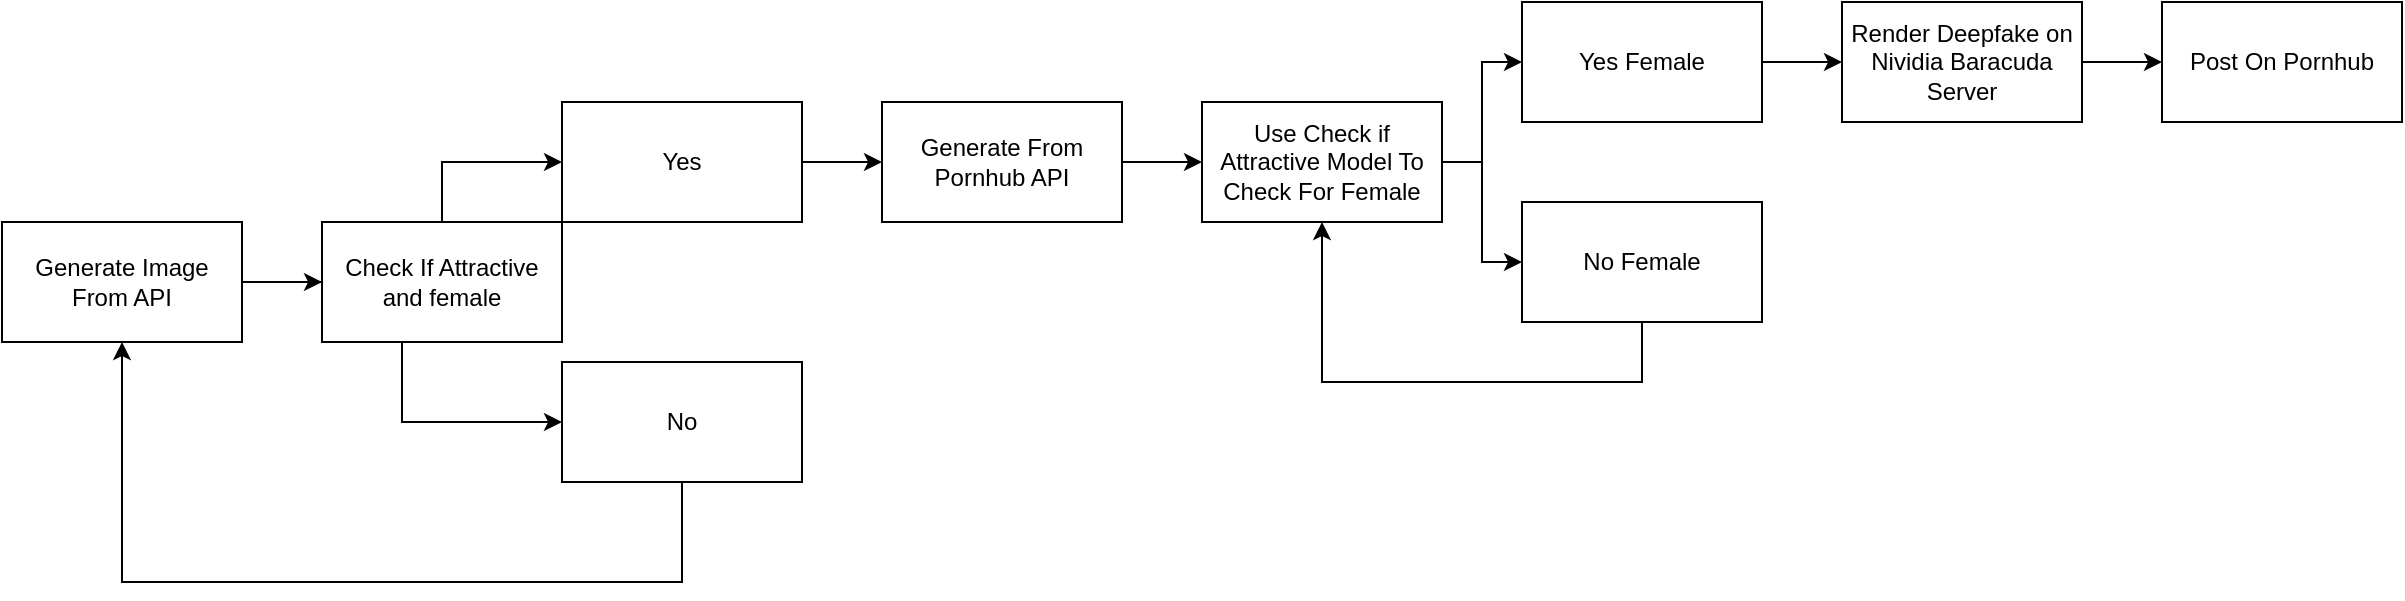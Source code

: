 <mxfile version="15.8.3" type="github"><diagram id="AfkU9fOgdGqHwDMZd279" name="Page-1"><mxGraphModel dx="985" dy="610" grid="1" gridSize="10" guides="1" tooltips="1" connect="1" arrows="1" fold="1" page="1" pageScale="1" pageWidth="850" pageHeight="1100" math="0" shadow="0"><root><mxCell id="0"/><mxCell id="1" parent="0"/><mxCell id="RJGByyc4OxPouhSjCgzr-3" style="edgeStyle=orthogonalEdgeStyle;rounded=0;orthogonalLoop=1;jettySize=auto;html=1;entryX=0;entryY=0.5;entryDx=0;entryDy=0;" parent="1" source="RJGByyc4OxPouhSjCgzr-1" target="RJGByyc4OxPouhSjCgzr-2" edge="1"><mxGeometry relative="1" as="geometry"/></mxCell><mxCell id="RJGByyc4OxPouhSjCgzr-7" style="edgeStyle=orthogonalEdgeStyle;rounded=0;orthogonalLoop=1;jettySize=auto;html=1;entryX=0;entryY=0.5;entryDx=0;entryDy=0;" parent="1" source="RJGByyc4OxPouhSjCgzr-1" target="RJGByyc4OxPouhSjCgzr-6" edge="1"><mxGeometry relative="1" as="geometry"/></mxCell><mxCell id="RJGByyc4OxPouhSjCgzr-1" value="Generate Image From API" style="rounded=0;whiteSpace=wrap;html=1;" parent="1" vertex="1"><mxGeometry x="160" y="210" width="120" height="60" as="geometry"/></mxCell><mxCell id="5vbVGEwH85Dv50LesLzM-4" style="edgeStyle=orthogonalEdgeStyle;rounded=0;orthogonalLoop=1;jettySize=auto;html=1;entryX=0;entryY=0.5;entryDx=0;entryDy=0;" parent="1" source="RJGByyc4OxPouhSjCgzr-2" target="5vbVGEwH85Dv50LesLzM-3" edge="1"><mxGeometry relative="1" as="geometry"/></mxCell><mxCell id="RJGByyc4OxPouhSjCgzr-2" value="Check If Attractive and female" style="rounded=0;whiteSpace=wrap;html=1;" parent="1" vertex="1"><mxGeometry x="320" y="210" width="120" height="60" as="geometry"/></mxCell><mxCell id="5vbVGEwH85Dv50LesLzM-2" style="edgeStyle=orthogonalEdgeStyle;rounded=0;orthogonalLoop=1;jettySize=auto;html=1;entryX=0.5;entryY=1;entryDx=0;entryDy=0;" parent="1" source="RJGByyc4OxPouhSjCgzr-6" target="RJGByyc4OxPouhSjCgzr-1" edge="1"><mxGeometry relative="1" as="geometry"><mxPoint x="220" y="450" as="targetPoint"/><Array as="points"><mxPoint x="500" y="390"/><mxPoint x="220" y="390"/></Array></mxGeometry></mxCell><mxCell id="RJGByyc4OxPouhSjCgzr-6" value="No&lt;br&gt;" style="rounded=0;whiteSpace=wrap;html=1;" parent="1" vertex="1"><mxGeometry x="440" y="280" width="120" height="60" as="geometry"/></mxCell><mxCell id="5vbVGEwH85Dv50LesLzM-6" style="edgeStyle=orthogonalEdgeStyle;rounded=0;orthogonalLoop=1;jettySize=auto;html=1;" parent="1" source="5vbVGEwH85Dv50LesLzM-3" target="5vbVGEwH85Dv50LesLzM-5" edge="1"><mxGeometry relative="1" as="geometry"/></mxCell><mxCell id="5vbVGEwH85Dv50LesLzM-3" value="Yes&lt;br&gt;" style="rounded=0;whiteSpace=wrap;html=1;" parent="1" vertex="1"><mxGeometry x="440" y="150" width="120" height="60" as="geometry"/></mxCell><mxCell id="5vbVGEwH85Dv50LesLzM-8" style="edgeStyle=orthogonalEdgeStyle;rounded=0;orthogonalLoop=1;jettySize=auto;html=1;entryX=0;entryY=0.5;entryDx=0;entryDy=0;" parent="1" source="5vbVGEwH85Dv50LesLzM-5" target="5vbVGEwH85Dv50LesLzM-7" edge="1"><mxGeometry relative="1" as="geometry"/></mxCell><mxCell id="5vbVGEwH85Dv50LesLzM-5" value="Generate From Pornhub API" style="rounded=0;whiteSpace=wrap;html=1;" parent="1" vertex="1"><mxGeometry x="600" y="150" width="120" height="60" as="geometry"/></mxCell><mxCell id="5vbVGEwH85Dv50LesLzM-12" style="edgeStyle=orthogonalEdgeStyle;rounded=0;orthogonalLoop=1;jettySize=auto;html=1;" parent="1" source="5vbVGEwH85Dv50LesLzM-7" target="5vbVGEwH85Dv50LesLzM-9" edge="1"><mxGeometry relative="1" as="geometry"/></mxCell><mxCell id="5vbVGEwH85Dv50LesLzM-13" style="edgeStyle=orthogonalEdgeStyle;rounded=0;orthogonalLoop=1;jettySize=auto;html=1;entryX=0;entryY=0.5;entryDx=0;entryDy=0;" parent="1" source="5vbVGEwH85Dv50LesLzM-7" target="5vbVGEwH85Dv50LesLzM-10" edge="1"><mxGeometry relative="1" as="geometry"/></mxCell><mxCell id="5vbVGEwH85Dv50LesLzM-7" value="Use Check if Attractive Model To Check For Female" style="rounded=0;whiteSpace=wrap;html=1;" parent="1" vertex="1"><mxGeometry x="760" y="150" width="120" height="60" as="geometry"/></mxCell><mxCell id="5vbVGEwH85Dv50LesLzM-15" style="edgeStyle=orthogonalEdgeStyle;rounded=0;orthogonalLoop=1;jettySize=auto;html=1;" parent="1" source="5vbVGEwH85Dv50LesLzM-9" target="5vbVGEwH85Dv50LesLzM-14" edge="1"><mxGeometry relative="1" as="geometry"><mxPoint x="1070" y="140" as="targetPoint"/></mxGeometry></mxCell><mxCell id="5vbVGEwH85Dv50LesLzM-9" value="Yes Female" style="rounded=0;whiteSpace=wrap;html=1;" parent="1" vertex="1"><mxGeometry x="920" y="100" width="120" height="60" as="geometry"/></mxCell><mxCell id="5vbVGEwH85Dv50LesLzM-11" style="edgeStyle=orthogonalEdgeStyle;rounded=0;orthogonalLoop=1;jettySize=auto;html=1;entryX=0.5;entryY=1;entryDx=0;entryDy=0;" parent="1" source="5vbVGEwH85Dv50LesLzM-10" target="5vbVGEwH85Dv50LesLzM-7" edge="1"><mxGeometry relative="1" as="geometry"><mxPoint x="820" y="310" as="targetPoint"/><Array as="points"><mxPoint x="980" y="290"/><mxPoint x="820" y="290"/></Array></mxGeometry></mxCell><mxCell id="5vbVGEwH85Dv50LesLzM-10" value="No Female&lt;br&gt;" style="rounded=0;whiteSpace=wrap;html=1;" parent="1" vertex="1"><mxGeometry x="920" y="200" width="120" height="60" as="geometry"/></mxCell><mxCell id="5vbVGEwH85Dv50LesLzM-17" style="edgeStyle=orthogonalEdgeStyle;rounded=0;orthogonalLoop=1;jettySize=auto;html=1;entryX=0;entryY=0.5;entryDx=0;entryDy=0;" parent="1" source="5vbVGEwH85Dv50LesLzM-14" target="5vbVGEwH85Dv50LesLzM-16" edge="1"><mxGeometry relative="1" as="geometry"/></mxCell><mxCell id="5vbVGEwH85Dv50LesLzM-14" value="Render Deepfake on Nividia Baracuda Server" style="rounded=0;whiteSpace=wrap;html=1;" parent="1" vertex="1"><mxGeometry x="1080" y="100" width="120" height="60" as="geometry"/></mxCell><mxCell id="5vbVGEwH85Dv50LesLzM-16" value="Post On Pornhub" style="rounded=0;whiteSpace=wrap;html=1;" parent="1" vertex="1"><mxGeometry x="1240" y="100" width="120" height="60" as="geometry"/></mxCell></root></mxGraphModel></diagram></mxfile>